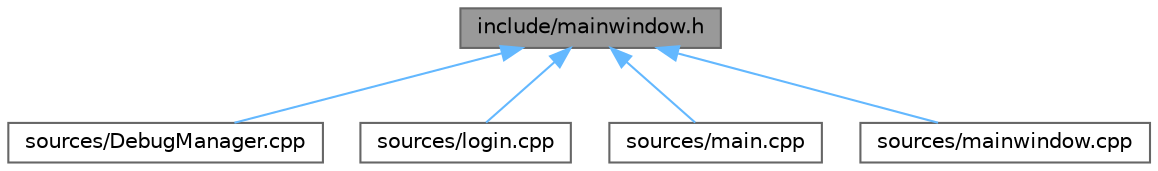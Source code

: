 digraph "include/mainwindow.h"
{
 // LATEX_PDF_SIZE
  bgcolor="transparent";
  edge [fontname=Helvetica,fontsize=10,labelfontname=Helvetica,labelfontsize=10];
  node [fontname=Helvetica,fontsize=10,shape=box,height=0.2,width=0.4];
  Node1 [label="include/mainwindow.h",height=0.2,width=0.4,color="gray40", fillcolor="grey60", style="filled", fontcolor="black",tooltip=" "];
  Node1 -> Node2 [dir="back",color="steelblue1",style="solid"];
  Node2 [label="sources/DebugManager.cpp",height=0.2,width=0.4,color="grey40", fillcolor="white", style="filled",URL="$_debug_manager_8cpp.html",tooltip=" "];
  Node1 -> Node3 [dir="back",color="steelblue1",style="solid"];
  Node3 [label="sources/login.cpp",height=0.2,width=0.4,color="grey40", fillcolor="white", style="filled",URL="$login_8cpp.html",tooltip=" "];
  Node1 -> Node4 [dir="back",color="steelblue1",style="solid"];
  Node4 [label="sources/main.cpp",height=0.2,width=0.4,color="grey40", fillcolor="white", style="filled",URL="$main_8cpp.html",tooltip=" "];
  Node1 -> Node5 [dir="back",color="steelblue1",style="solid"];
  Node5 [label="sources/mainwindow.cpp",height=0.2,width=0.4,color="grey40", fillcolor="white", style="filled",URL="$mainwindow_8cpp.html",tooltip=" "];
}
